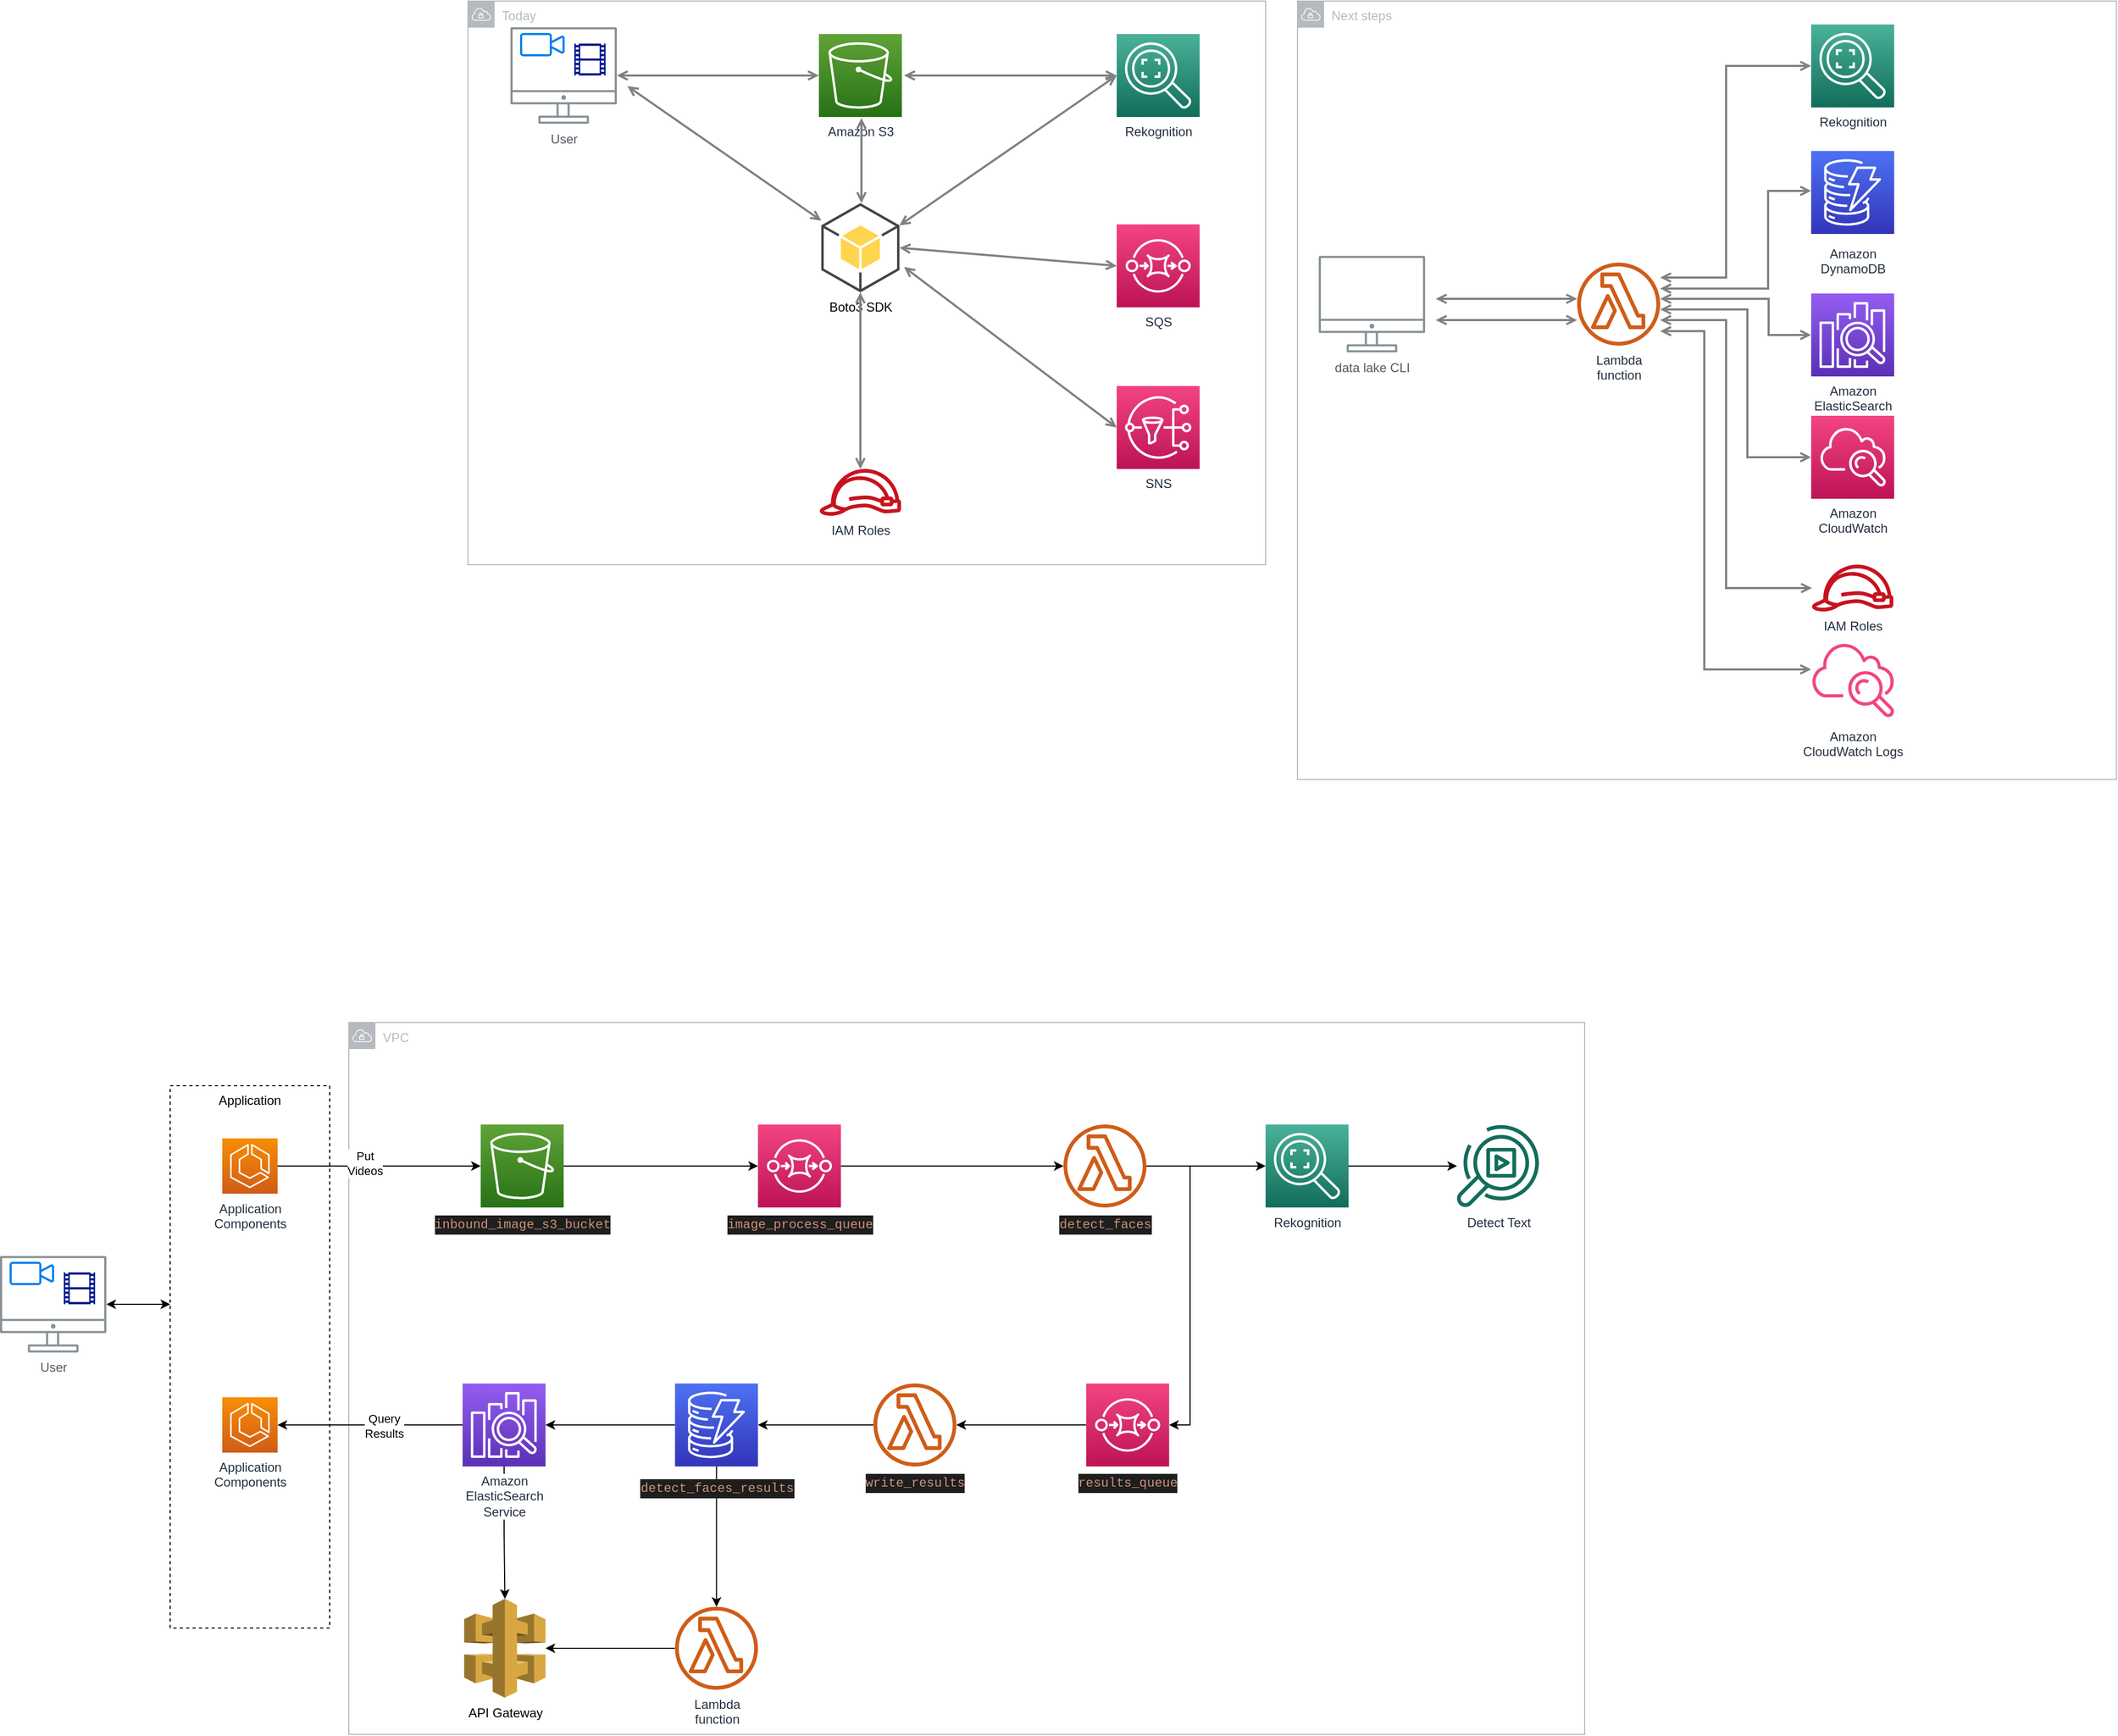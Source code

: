 <mxfile version="14.6.13" type="device"><diagram id="Ht1M8jgEwFfnCIfOTk4-" name="Page-1"><mxGraphModel dx="2336" dy="1962" grid="1" gridSize="10" guides="1" tooltips="1" connect="1" arrows="1" fold="1" page="1" pageScale="1" pageWidth="1169" pageHeight="827" math="0" shadow="0"><root><mxCell id="0"/><mxCell id="1" parent="0"/><mxCell id="jKIYwCi9xlcvPrIUmcaP-38" value="VPC" style="outlineConnect=0;gradientColor=none;html=1;whiteSpace=wrap;fontSize=12;fontStyle=0;shape=mxgraph.aws4.group;grIcon=mxgraph.aws4.group_vpc;strokeColor=#B6BABF;fillColor=none;verticalAlign=top;align=left;spacingLeft=30;fontColor=#B6BABF;dashed=0;" vertex="1" parent="1"><mxGeometry x="8" y="950.5" width="1162" height="669.5" as="geometry"/></mxCell><mxCell id="qRib260R1GN2UUY4EpXz-20" value="Next steps" style="outlineConnect=0;gradientColor=none;html=1;whiteSpace=wrap;fontSize=12;fontStyle=0;shape=mxgraph.aws4.group;grIcon=mxgraph.aws4.group_vpc;strokeColor=#B6BABF;fillColor=none;verticalAlign=top;align=left;spacingLeft=30;fontColor=#B6BABF;dashed=0;" parent="1" vertex="1"><mxGeometry x="900" y="-10" width="770" height="732" as="geometry"/></mxCell><mxCell id="qRib260R1GN2UUY4EpXz-16" value="Today" style="outlineConnect=0;gradientColor=none;html=1;whiteSpace=wrap;fontSize=12;fontStyle=0;shape=mxgraph.aws4.group;grIcon=mxgraph.aws4.group_vpc;strokeColor=#B6BABF;fillColor=none;verticalAlign=top;align=left;spacingLeft=30;fontColor=#B6BABF;dashed=0;" parent="1" vertex="1"><mxGeometry x="120" y="-10" width="750" height="530" as="geometry"/></mxCell><mxCell id="UEzPUAAOIrF-is8g5C7q-129" style="edgeStyle=orthogonalEdgeStyle;rounded=0;orthogonalLoop=1;jettySize=auto;html=1;startArrow=open;startFill=0;endArrow=open;endFill=0;strokeWidth=2;strokeColor=#808080;" parent="1" target="UEzPUAAOIrF-is8g5C7q-115" edge="1"><mxGeometry relative="1" as="geometry"><Array as="points"><mxPoint x="1093" y="290"/><mxPoint x="1093" y="290"/></Array><mxPoint x="1030" y="290" as="sourcePoint"/></mxGeometry></mxCell><mxCell id="UEzPUAAOIrF-is8g5C7q-130" style="rounded=0;orthogonalLoop=1;jettySize=auto;html=1;startArrow=open;startFill=0;endArrow=open;endFill=0;strokeWidth=2;strokeColor=#808080;" parent="1" source="UEzPUAAOIrF-is8g5C7q-109" target="UEzPUAAOIrF-is8g5C7q-116" edge="1"><mxGeometry relative="1" as="geometry"/></mxCell><mxCell id="UEzPUAAOIrF-is8g5C7q-131" style="edgeStyle=orthogonalEdgeStyle;rounded=0;orthogonalLoop=1;jettySize=auto;html=1;startArrow=open;startFill=0;endArrow=open;endFill=0;strokeWidth=2;strokeColor=#808080;" parent="1" edge="1"><mxGeometry relative="1" as="geometry"><Array as="points"><mxPoint x="1303" y="250"/><mxPoint x="1303" y="51"/></Array><mxPoint x="1241" y="250.0" as="sourcePoint"/><mxPoint x="1383" y="51" as="targetPoint"/></mxGeometry></mxCell><mxCell id="UEzPUAAOIrF-is8g5C7q-132" style="edgeStyle=orthogonalEdgeStyle;rounded=0;orthogonalLoop=1;jettySize=auto;html=1;startArrow=open;startFill=0;endArrow=open;endFill=0;strokeWidth=2;strokeColor=#808080;" parent="1" target="UEzPUAAOIrF-is8g5C7q-119" edge="1"><mxGeometry relative="1" as="geometry"><Array as="points"><mxPoint x="1342.5" y="260.5"/><mxPoint x="1342.5" y="168.5"/></Array><mxPoint x="1241" y="260.429" as="sourcePoint"/></mxGeometry></mxCell><mxCell id="UEzPUAAOIrF-is8g5C7q-133" style="edgeStyle=orthogonalEdgeStyle;rounded=0;orthogonalLoop=1;jettySize=auto;html=1;startArrow=open;startFill=0;endArrow=open;endFill=0;strokeWidth=2;strokeColor=#808080;" parent="1" target="UEzPUAAOIrF-is8g5C7q-120" edge="1"><mxGeometry relative="1" as="geometry"><Array as="points"><mxPoint x="1343" y="270"/><mxPoint x="1343" y="304"/></Array><mxPoint x="1241" y="270.0" as="sourcePoint"/></mxGeometry></mxCell><mxCell id="UEzPUAAOIrF-is8g5C7q-134" style="edgeStyle=orthogonalEdgeStyle;rounded=0;orthogonalLoop=1;jettySize=auto;html=1;startArrow=open;startFill=0;endArrow=open;endFill=0;strokeWidth=2;strokeColor=#808080;" parent="1" target="UEzPUAAOIrF-is8g5C7q-121" edge="1"><mxGeometry relative="1" as="geometry"><Array as="points"><mxPoint x="1323" y="280"/><mxPoint x="1323" y="419"/></Array><mxPoint x="1241" y="280.0" as="sourcePoint"/></mxGeometry></mxCell><mxCell id="UEzPUAAOIrF-is8g5C7q-135" style="edgeStyle=orthogonalEdgeStyle;rounded=0;orthogonalLoop=1;jettySize=auto;html=1;startArrow=open;startFill=0;endArrow=open;endFill=0;strokeWidth=2;strokeColor=#808080;" parent="1" target="UEzPUAAOIrF-is8g5C7q-122" edge="1"><mxGeometry relative="1" as="geometry"><Array as="points"><mxPoint x="1303" y="290"/><mxPoint x="1303" y="542"/></Array><mxPoint x="1241" y="290.0" as="sourcePoint"/></mxGeometry></mxCell><mxCell id="UEzPUAAOIrF-is8g5C7q-136" style="edgeStyle=orthogonalEdgeStyle;rounded=0;orthogonalLoop=1;jettySize=auto;html=1;startArrow=open;startFill=0;endArrow=open;endFill=0;strokeWidth=2;strokeColor=#808080;" parent="1" target="UEzPUAAOIrF-is8g5C7q-123" edge="1"><mxGeometry relative="1" as="geometry"><Array as="points"><mxPoint x="1282.5" y="300.5"/><mxPoint x="1282.5" y="618.5"/></Array><mxPoint x="1241" y="300.429" as="sourcePoint"/></mxGeometry></mxCell><mxCell id="UEzPUAAOIrF-is8g5C7q-142" style="edgeStyle=orthogonalEdgeStyle;rounded=0;orthogonalLoop=1;jettySize=auto;html=1;startArrow=open;startFill=0;endArrow=open;endFill=0;strokeWidth=2;strokeColor=#808080;" parent="1" target="UEzPUAAOIrF-is8g5C7q-115" edge="1"><mxGeometry relative="1" as="geometry"><mxPoint x="1030" y="270" as="sourcePoint"/><mxPoint x="1173" y="285" as="targetPoint"/><Array as="points"><mxPoint x="1093" y="270"/><mxPoint x="1093" y="270"/></Array></mxGeometry></mxCell><mxCell id="UEzPUAAOIrF-is8g5C7q-109" value="User" style="outlineConnect=0;gradientColor=none;fontColor=#545B64;strokeColor=none;fillColor=#879196;dashed=0;verticalLabelPosition=bottom;verticalAlign=top;align=center;html=1;fontSize=12;fontStyle=0;aspect=fixed;shape=mxgraph.aws4.illustration_desktop;pointerEvents=1;labelBackgroundColor=#ffffff;" parent="1" vertex="1"><mxGeometry x="160" y="14.5" width="100" height="91" as="geometry"/></mxCell><mxCell id="UEzPUAAOIrF-is8g5C7q-115" value="Lambda&lt;br&gt;function" style="outlineConnect=0;fontColor=#232F3E;gradientColor=none;fillColor=#D05C17;strokeColor=none;dashed=0;verticalLabelPosition=bottom;verticalAlign=top;align=center;html=1;fontSize=12;fontStyle=0;aspect=fixed;pointerEvents=1;shape=mxgraph.aws4.lambda_function;labelBackgroundColor=#ffffff;" parent="1" vertex="1"><mxGeometry x="1163" y="236" width="78" height="78" as="geometry"/></mxCell><mxCell id="UEzPUAAOIrF-is8g5C7q-116" value="Amazon S3" style="outlineConnect=0;fontColor=#232F3E;gradientColor=#60A337;gradientDirection=north;fillColor=#277116;strokeColor=#ffffff;dashed=0;verticalLabelPosition=bottom;verticalAlign=top;align=center;html=1;fontSize=12;fontStyle=0;aspect=fixed;shape=mxgraph.aws4.resourceIcon;resIcon=mxgraph.aws4.s3;labelBackgroundColor=#ffffff;" parent="1" vertex="1"><mxGeometry x="450.0" y="21" width="78" height="78" as="geometry"/></mxCell><mxCell id="UEzPUAAOIrF-is8g5C7q-119" value="Amazon&lt;br&gt;DynamoDB&lt;br&gt;" style="outlineConnect=0;fontColor=#232F3E;gradientColor=#4D72F3;gradientDirection=north;fillColor=#3334B9;strokeColor=#ffffff;dashed=0;verticalLabelPosition=bottom;verticalAlign=top;align=center;html=1;fontSize=12;fontStyle=0;aspect=fixed;shape=mxgraph.aws4.resourceIcon;resIcon=mxgraph.aws4.dynamodb;labelBackgroundColor=#ffffff;spacingTop=5;" parent="1" vertex="1"><mxGeometry x="1383.0" y="131" width="78" height="78" as="geometry"/></mxCell><mxCell id="UEzPUAAOIrF-is8g5C7q-120" value="Amazon&lt;br&gt;ElasticSearch&lt;br&gt;Service&lt;br&gt;" style="outlineConnect=0;fontColor=#232F3E;gradientColor=#945DF2;gradientDirection=north;fillColor=#5A30B5;strokeColor=#ffffff;dashed=0;verticalLabelPosition=bottom;verticalAlign=top;align=center;html=1;fontSize=12;fontStyle=0;aspect=fixed;shape=mxgraph.aws4.resourceIcon;resIcon=mxgraph.aws4.elasticsearch_service;labelBackgroundColor=#ffffff;" parent="1" vertex="1"><mxGeometry x="1383.0" y="265" width="78" height="78" as="geometry"/></mxCell><mxCell id="UEzPUAAOIrF-is8g5C7q-121" value="Amazon&lt;br&gt;CloudWatch&lt;br&gt;" style="outlineConnect=0;fontColor=#232F3E;gradientColor=#F34482;gradientDirection=north;fillColor=#BC1356;strokeColor=#ffffff;dashed=0;verticalLabelPosition=bottom;verticalAlign=top;align=center;html=1;fontSize=12;fontStyle=0;aspect=fixed;shape=mxgraph.aws4.resourceIcon;resIcon=mxgraph.aws4.cloudwatch;labelBackgroundColor=#ffffff;" parent="1" vertex="1"><mxGeometry x="1383.0" y="380" width="78" height="78" as="geometry"/></mxCell><mxCell id="UEzPUAAOIrF-is8g5C7q-122" value="IAM Roles" style="outlineConnect=0;fontColor=#232F3E;gradientColor=none;fillColor=#C7131F;strokeColor=none;dashed=0;verticalLabelPosition=bottom;verticalAlign=top;align=center;html=1;fontSize=12;fontStyle=0;aspect=fixed;pointerEvents=1;shape=mxgraph.aws4.role;labelBackgroundColor=#ffffff;" parent="1" vertex="1"><mxGeometry x="1383.0" y="520" width="78" height="44" as="geometry"/></mxCell><mxCell id="UEzPUAAOIrF-is8g5C7q-123" value="Amazon&lt;br&gt;CloudWatch Logs&lt;br&gt;" style="outlineConnect=0;fontColor=#232F3E;gradientColor=none;gradientDirection=north;fillColor=#F34482;strokeColor=none;dashed=0;verticalLabelPosition=bottom;verticalAlign=top;align=center;html=1;fontSize=12;fontStyle=0;aspect=fixed;shape=mxgraph.aws4.cloudwatch;labelBackgroundColor=#ffffff;" parent="1" vertex="1"><mxGeometry x="1383.0" y="590" width="78" height="78" as="geometry"/></mxCell><mxCell id="qRib260R1GN2UUY4EpXz-1" value="Rekognition" style="points=[[0,0,0],[0.25,0,0],[0.5,0,0],[0.75,0,0],[1,0,0],[0,1,0],[0.25,1,0],[0.5,1,0],[0.75,1,0],[1,1,0],[0,0.25,0],[0,0.5,0],[0,0.75,0],[1,0.25,0],[1,0.5,0],[1,0.75,0]];outlineConnect=0;fontColor=#232F3E;gradientColor=#4AB29A;gradientDirection=north;fillColor=#116D5B;strokeColor=#ffffff;dashed=0;verticalLabelPosition=bottom;verticalAlign=top;align=center;html=1;fontSize=12;fontStyle=0;aspect=fixed;shape=mxgraph.aws4.resourceIcon;resIcon=mxgraph.aws4.rekognition_2;" parent="1" vertex="1"><mxGeometry x="730" y="21" width="78" height="78" as="geometry"/></mxCell><mxCell id="qRib260R1GN2UUY4EpXz-4" value="SQS" style="points=[[0,0,0],[0.25,0,0],[0.5,0,0],[0.75,0,0],[1,0,0],[0,1,0],[0.25,1,0],[0.5,1,0],[0.75,1,0],[1,1,0],[0,0.25,0],[0,0.5,0],[0,0.75,0],[1,0.25,0],[1,0.5,0],[1,0.75,0]];outlineConnect=0;fontColor=#232F3E;gradientColor=#F34482;gradientDirection=north;fillColor=#BC1356;strokeColor=#ffffff;dashed=0;verticalLabelPosition=bottom;verticalAlign=top;align=center;html=1;fontSize=12;fontStyle=0;aspect=fixed;shape=mxgraph.aws4.resourceIcon;resIcon=mxgraph.aws4.sqs;" parent="1" vertex="1"><mxGeometry x="730" y="200" width="78" height="78" as="geometry"/></mxCell><mxCell id="qRib260R1GN2UUY4EpXz-5" value="Boto3 SDK" style="outlineConnect=0;dashed=0;verticalLabelPosition=bottom;verticalAlign=top;align=center;html=1;shape=mxgraph.aws3.android;fillColor=#FFD44F;gradientColor=none;" parent="1" vertex="1"><mxGeometry x="452.25" y="180" width="73.5" height="84" as="geometry"/></mxCell><mxCell id="qRib260R1GN2UUY4EpXz-6" style="rounded=0;orthogonalLoop=1;jettySize=auto;html=1;startArrow=open;startFill=0;endArrow=open;endFill=0;strokeWidth=2;strokeColor=#808080;" parent="1" target="qRib260R1GN2UUY4EpXz-5" edge="1"><mxGeometry relative="1" as="geometry"><mxPoint x="270" y="70" as="sourcePoint"/><mxPoint x="460.0" y="70" as="targetPoint"/></mxGeometry></mxCell><mxCell id="qRib260R1GN2UUY4EpXz-7" style="rounded=0;orthogonalLoop=1;jettySize=auto;html=1;startArrow=open;startFill=0;endArrow=open;endFill=0;strokeWidth=2;strokeColor=#808080;entryX=0;entryY=0.5;entryDx=0;entryDy=0;entryPerimeter=0;" parent="1" target="qRib260R1GN2UUY4EpXz-1" edge="1"><mxGeometry relative="1" as="geometry"><mxPoint x="530" y="60" as="sourcePoint"/><mxPoint x="462.25" y="206.493" as="targetPoint"/></mxGeometry></mxCell><mxCell id="qRib260R1GN2UUY4EpXz-8" style="rounded=0;orthogonalLoop=1;jettySize=auto;html=1;startArrow=open;startFill=0;endArrow=open;endFill=0;strokeWidth=2;strokeColor=#808080;entryX=0;entryY=0.5;entryDx=0;entryDy=0;entryPerimeter=0;exitX=1;exitY=0.25;exitDx=0;exitDy=0;exitPerimeter=0;" parent="1" source="qRib260R1GN2UUY4EpXz-5" target="qRib260R1GN2UUY4EpXz-1" edge="1"><mxGeometry relative="1" as="geometry"><mxPoint x="540" y="70" as="sourcePoint"/><mxPoint x="740" y="70" as="targetPoint"/></mxGeometry></mxCell><mxCell id="qRib260R1GN2UUY4EpXz-9" style="rounded=0;orthogonalLoop=1;jettySize=auto;html=1;startArrow=open;startFill=0;endArrow=open;endFill=0;strokeWidth=2;strokeColor=#808080;" parent="1" edge="1"><mxGeometry relative="1" as="geometry"><mxPoint x="490" y="100" as="sourcePoint"/><mxPoint x="490" y="180" as="targetPoint"/></mxGeometry></mxCell><mxCell id="qRib260R1GN2UUY4EpXz-10" style="rounded=0;orthogonalLoop=1;jettySize=auto;html=1;startArrow=open;startFill=0;endArrow=open;endFill=0;strokeWidth=2;strokeColor=#808080;entryX=1;entryY=0.5;entryDx=0;entryDy=0;entryPerimeter=0;exitX=0;exitY=0.5;exitDx=0;exitDy=0;exitPerimeter=0;" parent="1" source="qRib260R1GN2UUY4EpXz-4" target="qRib260R1GN2UUY4EpXz-5" edge="1"><mxGeometry relative="1" as="geometry"><mxPoint x="730" y="200" as="sourcePoint"/><mxPoint x="500" y="190" as="targetPoint"/></mxGeometry></mxCell><mxCell id="qRib260R1GN2UUY4EpXz-11" value="SNS" style="points=[[0,0,0],[0.25,0,0],[0.5,0,0],[0.75,0,0],[1,0,0],[0,1,0],[0.25,1,0],[0.5,1,0],[0.75,1,0],[1,1,0],[0,0.25,0],[0,0.5,0],[0,0.75,0],[1,0.25,0],[1,0.5,0],[1,0.75,0]];outlineConnect=0;fontColor=#232F3E;gradientColor=#F34482;gradientDirection=north;fillColor=#BC1356;strokeColor=#ffffff;dashed=0;verticalLabelPosition=bottom;verticalAlign=top;align=center;html=1;fontSize=12;fontStyle=0;aspect=fixed;shape=mxgraph.aws4.resourceIcon;resIcon=mxgraph.aws4.sns;" parent="1" vertex="1"><mxGeometry x="730" y="352" width="78" height="78" as="geometry"/></mxCell><mxCell id="qRib260R1GN2UUY4EpXz-12" style="rounded=0;orthogonalLoop=1;jettySize=auto;html=1;startArrow=open;startFill=0;endArrow=open;endFill=0;strokeWidth=2;strokeColor=#808080;exitX=0;exitY=0.5;exitDx=0;exitDy=0;exitPerimeter=0;" parent="1" source="qRib260R1GN2UUY4EpXz-11" edge="1"><mxGeometry relative="1" as="geometry"><mxPoint x="720" y="330" as="sourcePoint"/><mxPoint x="530" y="240" as="targetPoint"/></mxGeometry></mxCell><mxCell id="qRib260R1GN2UUY4EpXz-13" value="IAM Roles" style="outlineConnect=0;fontColor=#232F3E;gradientColor=none;fillColor=#C7131F;strokeColor=none;dashed=0;verticalLabelPosition=bottom;verticalAlign=top;align=center;html=1;fontSize=12;fontStyle=0;aspect=fixed;pointerEvents=1;shape=mxgraph.aws4.role;labelBackgroundColor=#ffffff;" parent="1" vertex="1"><mxGeometry x="450.0" y="430" width="78" height="44" as="geometry"/></mxCell><mxCell id="qRib260R1GN2UUY4EpXz-14" style="rounded=0;orthogonalLoop=1;jettySize=auto;html=1;startArrow=open;startFill=0;endArrow=open;endFill=0;strokeWidth=2;strokeColor=#808080;entryX=0.5;entryY=1;entryDx=0;entryDy=0;entryPerimeter=0;" parent="1" source="qRib260R1GN2UUY4EpXz-13" target="qRib260R1GN2UUY4EpXz-5" edge="1"><mxGeometry relative="1" as="geometry"><mxPoint x="730" y="340" as="sourcePoint"/><mxPoint x="540" y="250" as="targetPoint"/></mxGeometry></mxCell><mxCell id="qRib260R1GN2UUY4EpXz-18" value="data lake CLI" style="outlineConnect=0;gradientColor=none;fontColor=#545B64;strokeColor=none;fillColor=#879196;dashed=0;verticalLabelPosition=bottom;verticalAlign=top;align=center;html=1;fontSize=12;fontStyle=0;aspect=fixed;shape=mxgraph.aws4.illustration_desktop;pointerEvents=1;labelBackgroundColor=#ffffff;" parent="1" vertex="1"><mxGeometry x="920" y="229.5" width="100" height="91" as="geometry"/></mxCell><mxCell id="qRib260R1GN2UUY4EpXz-19" value="Rekognition" style="points=[[0,0,0],[0.25,0,0],[0.5,0,0],[0.75,0,0],[1,0,0],[0,1,0],[0.25,1,0],[0.5,1,0],[0.75,1,0],[1,1,0],[0,0.25,0],[0,0.5,0],[0,0.75,0],[1,0.25,0],[1,0.5,0],[1,0.75,0]];outlineConnect=0;fontColor=#232F3E;gradientColor=#4AB29A;gradientDirection=north;fillColor=#116D5B;strokeColor=#ffffff;dashed=0;verticalLabelPosition=bottom;verticalAlign=top;align=center;html=1;fontSize=12;fontStyle=0;aspect=fixed;shape=mxgraph.aws4.resourceIcon;resIcon=mxgraph.aws4.rekognition_2;" parent="1" vertex="1"><mxGeometry x="1383" y="12" width="78" height="78" as="geometry"/></mxCell><mxCell id="qRib260R1GN2UUY4EpXz-23" value="" style="html=1;verticalLabelPosition=bottom;align=center;labelBackgroundColor=#ffffff;verticalAlign=top;strokeWidth=2;strokeColor=#0080F0;shadow=0;dashed=0;shape=mxgraph.ios7.icons.video_conversation;fillColor=none;" parent="1" vertex="1"><mxGeometry x="170" y="21" width="40" height="20" as="geometry"/></mxCell><mxCell id="qRib260R1GN2UUY4EpXz-24" value="" style="aspect=fixed;pointerEvents=1;shadow=0;dashed=0;html=1;strokeColor=none;labelPosition=center;verticalLabelPosition=bottom;verticalAlign=top;align=center;fillColor=#00188D;shape=mxgraph.mscae.general.video" parent="1" vertex="1"><mxGeometry x="220" y="30" width="29.4" height="30" as="geometry"/></mxCell><mxCell id="jKIYwCi9xlcvPrIUmcaP-33" style="edgeStyle=orthogonalEdgeStyle;rounded=0;orthogonalLoop=1;jettySize=auto;html=1;entryX=0;entryY=0.403;entryDx=0;entryDy=0;entryPerimeter=0;startArrow=classic;startFill=1;" edge="1" parent="1" source="jKIYwCi9xlcvPrIUmcaP-5" target="jKIYwCi9xlcvPrIUmcaP-30"><mxGeometry relative="1" as="geometry"/></mxCell><mxCell id="jKIYwCi9xlcvPrIUmcaP-5" value="User" style="outlineConnect=0;gradientColor=none;fontColor=#545B64;strokeColor=none;fillColor=#879196;dashed=0;verticalLabelPosition=bottom;verticalAlign=top;align=center;html=1;fontSize=12;fontStyle=0;aspect=fixed;shape=mxgraph.aws4.illustration_desktop;pointerEvents=1;labelBackgroundColor=#ffffff;" vertex="1" parent="1"><mxGeometry x="-320" y="1170" width="100" height="91" as="geometry"/></mxCell><mxCell id="jKIYwCi9xlcvPrIUmcaP-16" style="edgeStyle=orthogonalEdgeStyle;rounded=0;orthogonalLoop=1;jettySize=auto;html=1;" edge="1" parent="1" source="jKIYwCi9xlcvPrIUmcaP-6" target="jKIYwCi9xlcvPrIUmcaP-9"><mxGeometry relative="1" as="geometry"/></mxCell><mxCell id="jKIYwCi9xlcvPrIUmcaP-6" value="&lt;div style=&quot;color: rgb(212 , 212 , 212) ; background-color: rgb(30 , 30 , 30) ; font-family: &amp;#34;menlo&amp;#34; , &amp;#34;monaco&amp;#34; , &amp;#34;courier new&amp;#34; , monospace ; line-height: 18px&quot;&gt;&lt;span style=&quot;color: #ce9178&quot;&gt;inbound_image_s3_bucket&lt;/span&gt;&lt;/div&gt;" style="outlineConnect=0;fontColor=#232F3E;gradientColor=#60A337;gradientDirection=north;fillColor=#277116;strokeColor=#ffffff;dashed=0;verticalLabelPosition=bottom;verticalAlign=top;align=center;html=1;fontSize=12;fontStyle=0;aspect=fixed;shape=mxgraph.aws4.resourceIcon;resIcon=mxgraph.aws4.s3;labelBackgroundColor=#ffffff;" vertex="1" parent="1"><mxGeometry x="132.0" y="1046.5" width="78" height="78" as="geometry"/></mxCell><mxCell id="jKIYwCi9xlcvPrIUmcaP-7" value="" style="html=1;verticalLabelPosition=bottom;align=center;labelBackgroundColor=#ffffff;verticalAlign=top;strokeWidth=2;strokeColor=#0080F0;shadow=0;dashed=0;shape=mxgraph.ios7.icons.video_conversation;fillColor=none;" vertex="1" parent="1"><mxGeometry x="-310" y="1176.5" width="40" height="20" as="geometry"/></mxCell><mxCell id="jKIYwCi9xlcvPrIUmcaP-8" value="" style="aspect=fixed;pointerEvents=1;shadow=0;dashed=0;html=1;strokeColor=none;labelPosition=center;verticalLabelPosition=bottom;verticalAlign=top;align=center;fillColor=#00188D;shape=mxgraph.mscae.general.video" vertex="1" parent="1"><mxGeometry x="-260" y="1185.5" width="29.4" height="30" as="geometry"/></mxCell><mxCell id="jKIYwCi9xlcvPrIUmcaP-17" style="edgeStyle=orthogonalEdgeStyle;rounded=0;orthogonalLoop=1;jettySize=auto;html=1;" edge="1" parent="1" source="jKIYwCi9xlcvPrIUmcaP-9" target="jKIYwCi9xlcvPrIUmcaP-10"><mxGeometry relative="1" as="geometry"/></mxCell><mxCell id="jKIYwCi9xlcvPrIUmcaP-9" value="&lt;div style=&quot;color: rgb(212 , 212 , 212) ; background-color: rgb(30 , 30 , 30) ; font-family: &amp;#34;menlo&amp;#34; , &amp;#34;monaco&amp;#34; , &amp;#34;courier new&amp;#34; , monospace ; line-height: 18px&quot;&gt;&lt;span style=&quot;color: #ce9178&quot;&gt;image_process_queue&lt;/span&gt;&lt;/div&gt;" style="points=[[0,0,0],[0.25,0,0],[0.5,0,0],[0.75,0,0],[1,0,0],[0,1,0],[0.25,1,0],[0.5,1,0],[0.75,1,0],[1,1,0],[0,0.25,0],[0,0.5,0],[0,0.75,0],[1,0.25,0],[1,0.5,0],[1,0.75,0]];outlineConnect=0;fontColor=#232F3E;gradientColor=#F34482;gradientDirection=north;fillColor=#BC1356;strokeColor=#ffffff;dashed=0;verticalLabelPosition=bottom;verticalAlign=top;align=center;html=1;fontSize=12;fontStyle=0;aspect=fixed;shape=mxgraph.aws4.resourceIcon;resIcon=mxgraph.aws4.sqs;" vertex="1" parent="1"><mxGeometry x="392.7" y="1046.5" width="78" height="78" as="geometry"/></mxCell><mxCell id="jKIYwCi9xlcvPrIUmcaP-18" style="edgeStyle=orthogonalEdgeStyle;rounded=0;orthogonalLoop=1;jettySize=auto;html=1;" edge="1" parent="1" source="jKIYwCi9xlcvPrIUmcaP-10" target="jKIYwCi9xlcvPrIUmcaP-11"><mxGeometry relative="1" as="geometry"/></mxCell><mxCell id="jKIYwCi9xlcvPrIUmcaP-20" style="edgeStyle=orthogonalEdgeStyle;rounded=0;orthogonalLoop=1;jettySize=auto;html=1;entryX=1;entryY=0.5;entryDx=0;entryDy=0;entryPerimeter=0;" edge="1" parent="1" source="jKIYwCi9xlcvPrIUmcaP-10" target="jKIYwCi9xlcvPrIUmcaP-13"><mxGeometry relative="1" as="geometry"><Array as="points"><mxPoint x="799" y="1086"/><mxPoint x="799" y="1329"/></Array></mxGeometry></mxCell><mxCell id="jKIYwCi9xlcvPrIUmcaP-10" value="&lt;div style=&quot;color: rgb(212 , 212 , 212) ; background-color: rgb(30 , 30 , 30) ; font-family: &amp;#34;menlo&amp;#34; , &amp;#34;monaco&amp;#34; , &amp;#34;courier new&amp;#34; , monospace ; line-height: 18px&quot;&gt;&lt;span style=&quot;color: #ce9178&quot;&gt;detect_faces&lt;/span&gt;&lt;/div&gt;" style="outlineConnect=0;fontColor=#232F3E;gradientColor=none;fillColor=#D05C17;strokeColor=none;dashed=0;verticalLabelPosition=bottom;verticalAlign=top;align=center;html=1;fontSize=12;fontStyle=0;aspect=fixed;pointerEvents=1;shape=mxgraph.aws4.lambda_function;labelBackgroundColor=#ffffff;" vertex="1" parent="1"><mxGeometry x="680" y="1046.5" width="78" height="78" as="geometry"/></mxCell><mxCell id="jKIYwCi9xlcvPrIUmcaP-19" style="edgeStyle=orthogonalEdgeStyle;rounded=0;orthogonalLoop=1;jettySize=auto;html=1;" edge="1" parent="1" source="jKIYwCi9xlcvPrIUmcaP-11" target="jKIYwCi9xlcvPrIUmcaP-12"><mxGeometry relative="1" as="geometry"/></mxCell><mxCell id="jKIYwCi9xlcvPrIUmcaP-11" value="Rekognition" style="points=[[0,0,0],[0.25,0,0],[0.5,0,0],[0.75,0,0],[1,0,0],[0,1,0],[0.25,1,0],[0.5,1,0],[0.75,1,0],[1,1,0],[0,0.25,0],[0,0.5,0],[0,0.75,0],[1,0.25,0],[1,0.5,0],[1,0.75,0]];outlineConnect=0;fontColor=#232F3E;gradientColor=#4AB29A;gradientDirection=north;fillColor=#116D5B;strokeColor=#ffffff;dashed=0;verticalLabelPosition=bottom;verticalAlign=top;align=center;html=1;fontSize=12;fontStyle=0;aspect=fixed;shape=mxgraph.aws4.resourceIcon;resIcon=mxgraph.aws4.rekognition_2;" vertex="1" parent="1"><mxGeometry x="870" y="1046.5" width="78" height="78" as="geometry"/></mxCell><mxCell id="jKIYwCi9xlcvPrIUmcaP-12" value="Detect Text" style="outlineConnect=0;fontColor=#232F3E;gradientColor=none;fillColor=#116D5B;strokeColor=none;dashed=0;verticalLabelPosition=bottom;verticalAlign=top;align=center;html=1;fontSize=12;fontStyle=0;aspect=fixed;pointerEvents=1;shape=mxgraph.aws4.rekognition_video;" vertex="1" parent="1"><mxGeometry x="1050" y="1046.5" width="77" height="78" as="geometry"/></mxCell><mxCell id="jKIYwCi9xlcvPrIUmcaP-21" style="edgeStyle=orthogonalEdgeStyle;rounded=0;orthogonalLoop=1;jettySize=auto;html=1;" edge="1" parent="1" source="jKIYwCi9xlcvPrIUmcaP-13" target="jKIYwCi9xlcvPrIUmcaP-14"><mxGeometry relative="1" as="geometry"/></mxCell><mxCell id="jKIYwCi9xlcvPrIUmcaP-13" value="&lt;div style=&quot;color: rgb(212 , 212 , 212) ; background-color: rgb(30 , 30 , 30) ; font-family: &amp;#34;menlo&amp;#34; , &amp;#34;monaco&amp;#34; , &amp;#34;courier new&amp;#34; , monospace ; line-height: 18px&quot;&gt;&lt;span style=&quot;color: #ce9178&quot;&gt;results_queue&lt;/span&gt;&lt;/div&gt;" style="points=[[0,0,0],[0.25,0,0],[0.5,0,0],[0.75,0,0],[1,0,0],[0,1,0],[0.25,1,0],[0.5,1,0],[0.75,1,0],[1,1,0],[0,0.25,0],[0,0.5,0],[0,0.75,0],[1,0.25,0],[1,0.5,0],[1,0.75,0]];outlineConnect=0;fontColor=#232F3E;gradientColor=#F34482;gradientDirection=north;fillColor=#BC1356;strokeColor=#ffffff;dashed=0;verticalLabelPosition=bottom;verticalAlign=top;align=center;html=1;fontSize=12;fontStyle=0;aspect=fixed;shape=mxgraph.aws4.resourceIcon;resIcon=mxgraph.aws4.sqs;" vertex="1" parent="1"><mxGeometry x="701.3" y="1290" width="78" height="78" as="geometry"/></mxCell><mxCell id="jKIYwCi9xlcvPrIUmcaP-22" style="edgeStyle=orthogonalEdgeStyle;rounded=0;orthogonalLoop=1;jettySize=auto;html=1;" edge="1" parent="1" source="jKIYwCi9xlcvPrIUmcaP-14" target="jKIYwCi9xlcvPrIUmcaP-15"><mxGeometry relative="1" as="geometry"/></mxCell><mxCell id="jKIYwCi9xlcvPrIUmcaP-14" value="&lt;div style=&quot;color: rgb(212 , 212 , 212) ; background-color: rgb(30 , 30 , 30) ; font-family: &amp;#34;menlo&amp;#34; , &amp;#34;monaco&amp;#34; , &amp;#34;courier new&amp;#34; , monospace ; line-height: 18px&quot;&gt;&lt;span style=&quot;color: #ce9178&quot;&gt;write_results&lt;/span&gt;&lt;/div&gt;" style="outlineConnect=0;fontColor=#232F3E;gradientColor=none;fillColor=#D05C17;strokeColor=none;dashed=0;verticalLabelPosition=bottom;verticalAlign=top;align=center;html=1;fontSize=12;fontStyle=0;aspect=fixed;pointerEvents=1;shape=mxgraph.aws4.lambda_function;labelBackgroundColor=#ffffff;" vertex="1" parent="1"><mxGeometry x="501.3" y="1290" width="78" height="78" as="geometry"/></mxCell><mxCell id="jKIYwCi9xlcvPrIUmcaP-24" style="edgeStyle=orthogonalEdgeStyle;rounded=0;orthogonalLoop=1;jettySize=auto;html=1;" edge="1" parent="1" source="jKIYwCi9xlcvPrIUmcaP-15" target="jKIYwCi9xlcvPrIUmcaP-23"><mxGeometry relative="1" as="geometry"/></mxCell><mxCell id="jKIYwCi9xlcvPrIUmcaP-28" style="edgeStyle=orthogonalEdgeStyle;rounded=0;orthogonalLoop=1;jettySize=auto;html=1;" edge="1" parent="1" source="jKIYwCi9xlcvPrIUmcaP-15" target="jKIYwCi9xlcvPrIUmcaP-27"><mxGeometry relative="1" as="geometry"/></mxCell><mxCell id="jKIYwCi9xlcvPrIUmcaP-15" value="&lt;div style=&quot;color: rgb(212 , 212 , 212) ; background-color: rgb(30 , 30 , 30) ; font-family: &amp;#34;menlo&amp;#34; , &amp;#34;monaco&amp;#34; , &amp;#34;courier new&amp;#34; , monospace ; line-height: 18px&quot;&gt;&lt;span style=&quot;color: #ce9178&quot;&gt;detect_faces_results&lt;/span&gt;&lt;/div&gt;" style="outlineConnect=0;fontColor=#232F3E;gradientColor=#4D72F3;gradientDirection=north;fillColor=#3334B9;strokeColor=#ffffff;dashed=0;verticalLabelPosition=bottom;verticalAlign=top;align=center;html=1;fontSize=12;fontStyle=0;aspect=fixed;shape=mxgraph.aws4.resourceIcon;resIcon=mxgraph.aws4.dynamodb;labelBackgroundColor=#ffffff;spacingTop=5;" vertex="1" parent="1"><mxGeometry x="314.7" y="1290" width="78" height="78" as="geometry"/></mxCell><mxCell id="jKIYwCi9xlcvPrIUmcaP-26" style="edgeStyle=orthogonalEdgeStyle;rounded=0;orthogonalLoop=1;jettySize=auto;html=1;" edge="1" parent="1" source="jKIYwCi9xlcvPrIUmcaP-23" target="jKIYwCi9xlcvPrIUmcaP-25"><mxGeometry relative="1" as="geometry"/></mxCell><mxCell id="jKIYwCi9xlcvPrIUmcaP-23" value="Lambda&lt;br&gt;function" style="outlineConnect=0;fontColor=#232F3E;gradientColor=none;fillColor=#D05C17;strokeColor=none;dashed=0;verticalLabelPosition=bottom;verticalAlign=top;align=center;html=1;fontSize=12;fontStyle=0;aspect=fixed;pointerEvents=1;shape=mxgraph.aws4.lambda_function;labelBackgroundColor=#ffffff;" vertex="1" parent="1"><mxGeometry x="314.7" y="1500" width="78" height="78" as="geometry"/></mxCell><mxCell id="jKIYwCi9xlcvPrIUmcaP-25" value="API Gateway" style="outlineConnect=0;dashed=0;verticalLabelPosition=bottom;verticalAlign=top;align=center;html=1;shape=mxgraph.aws3.api_gateway;fillColor=#D9A741;gradientColor=none;" vertex="1" parent="1"><mxGeometry x="116.45" y="1492.5" width="76.5" height="93" as="geometry"/></mxCell><mxCell id="jKIYwCi9xlcvPrIUmcaP-29" style="edgeStyle=orthogonalEdgeStyle;rounded=0;orthogonalLoop=1;jettySize=auto;html=1;" edge="1" parent="1" source="jKIYwCi9xlcvPrIUmcaP-27" target="jKIYwCi9xlcvPrIUmcaP-25"><mxGeometry relative="1" as="geometry"/></mxCell><mxCell id="jKIYwCi9xlcvPrIUmcaP-34" style="edgeStyle=orthogonalEdgeStyle;rounded=0;orthogonalLoop=1;jettySize=auto;html=1;" edge="1" parent="1" source="jKIYwCi9xlcvPrIUmcaP-27" target="jKIYwCi9xlcvPrIUmcaP-32"><mxGeometry relative="1" as="geometry"/></mxCell><mxCell id="jKIYwCi9xlcvPrIUmcaP-35" value="Query&lt;br&gt;Results" style="edgeLabel;html=1;align=center;verticalAlign=middle;resizable=0;points=[];" vertex="1" connectable="0" parent="jKIYwCi9xlcvPrIUmcaP-34"><mxGeometry x="-0.15" y="1" relative="1" as="geometry"><mxPoint as="offset"/></mxGeometry></mxCell><mxCell id="jKIYwCi9xlcvPrIUmcaP-27" value="Amazon&lt;br&gt;ElasticSearch&lt;br&gt;Service&lt;br&gt;" style="outlineConnect=0;fontColor=#232F3E;gradientColor=#945DF2;gradientDirection=north;fillColor=#5A30B5;strokeColor=#ffffff;dashed=0;verticalLabelPosition=bottom;verticalAlign=top;align=center;html=1;fontSize=12;fontStyle=0;aspect=fixed;shape=mxgraph.aws4.resourceIcon;resIcon=mxgraph.aws4.elasticsearch_service;labelBackgroundColor=#ffffff;" vertex="1" parent="1"><mxGeometry x="114.95" y="1290" width="78" height="78" as="geometry"/></mxCell><mxCell id="jKIYwCi9xlcvPrIUmcaP-30" value="&lt;span&gt;Application&lt;/span&gt;" style="rounded=0;whiteSpace=wrap;html=1;dashed=1;fillColor=none;verticalAlign=top;" vertex="1" parent="1"><mxGeometry x="-160" y="1010" width="150" height="510" as="geometry"/></mxCell><mxCell id="jKIYwCi9xlcvPrIUmcaP-36" style="edgeStyle=orthogonalEdgeStyle;rounded=0;orthogonalLoop=1;jettySize=auto;html=1;startArrow=none;startFill=0;" edge="1" parent="1" source="jKIYwCi9xlcvPrIUmcaP-31" target="jKIYwCi9xlcvPrIUmcaP-6"><mxGeometry relative="1" as="geometry"/></mxCell><mxCell id="jKIYwCi9xlcvPrIUmcaP-37" value="Put&lt;br&gt;Videos" style="edgeLabel;html=1;align=center;verticalAlign=middle;resizable=0;points=[];" vertex="1" connectable="0" parent="jKIYwCi9xlcvPrIUmcaP-36"><mxGeometry x="-0.139" y="4" relative="1" as="geometry"><mxPoint y="1" as="offset"/></mxGeometry></mxCell><mxCell id="jKIYwCi9xlcvPrIUmcaP-31" value="Application&lt;br&gt;Components" style="points=[[0,0,0],[0.25,0,0],[0.5,0,0],[0.75,0,0],[1,0,0],[0,1,0],[0.25,1,0],[0.5,1,0],[0.75,1,0],[1,1,0],[0,0.25,0],[0,0.5,0],[0,0.75,0],[1,0.25,0],[1,0.5,0],[1,0.75,0]];outlineConnect=0;fontColor=#232F3E;gradientColor=#F78E04;gradientDirection=north;fillColor=#D05C17;strokeColor=#ffffff;dashed=0;verticalLabelPosition=bottom;verticalAlign=top;align=center;html=1;fontSize=12;fontStyle=0;aspect=fixed;shape=mxgraph.aws4.resourceIcon;resIcon=mxgraph.aws4.ecs;" vertex="1" parent="1"><mxGeometry x="-111" y="1059.5" width="52" height="52" as="geometry"/></mxCell><mxCell id="jKIYwCi9xlcvPrIUmcaP-32" value="Application&lt;br&gt;Components" style="points=[[0,0,0],[0.25,0,0],[0.5,0,0],[0.75,0,0],[1,0,0],[0,1,0],[0.25,1,0],[0.5,1,0],[0.75,1,0],[1,1,0],[0,0.25,0],[0,0.5,0],[0,0.75,0],[1,0.25,0],[1,0.5,0],[1,0.75,0]];outlineConnect=0;fontColor=#232F3E;gradientColor=#F78E04;gradientDirection=north;fillColor=#D05C17;strokeColor=#ffffff;dashed=0;verticalLabelPosition=bottom;verticalAlign=top;align=center;html=1;fontSize=12;fontStyle=0;aspect=fixed;shape=mxgraph.aws4.resourceIcon;resIcon=mxgraph.aws4.ecs;" vertex="1" parent="1"><mxGeometry x="-111" y="1303" width="52" height="52" as="geometry"/></mxCell></root></mxGraphModel></diagram></mxfile>